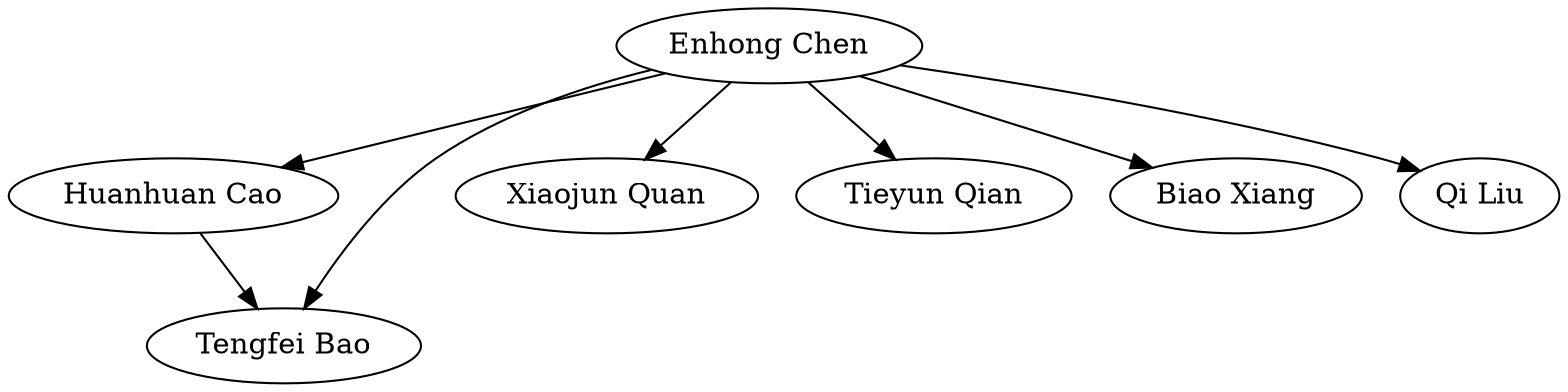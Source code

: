 strict digraph G{
"Enhong Chen" -> "Huanhuan Cao"
"Enhong Chen" -> "Tengfei Bao"
"Huanhuan Cao" -> "Tengfei Bao"
"Enhong Chen" -> "Xiaojun Quan"
"Enhong Chen" -> "Tieyun Qian"
"Enhong Chen" -> "Biao Xiang"
"Enhong Chen" -> "Qi Liu"
}